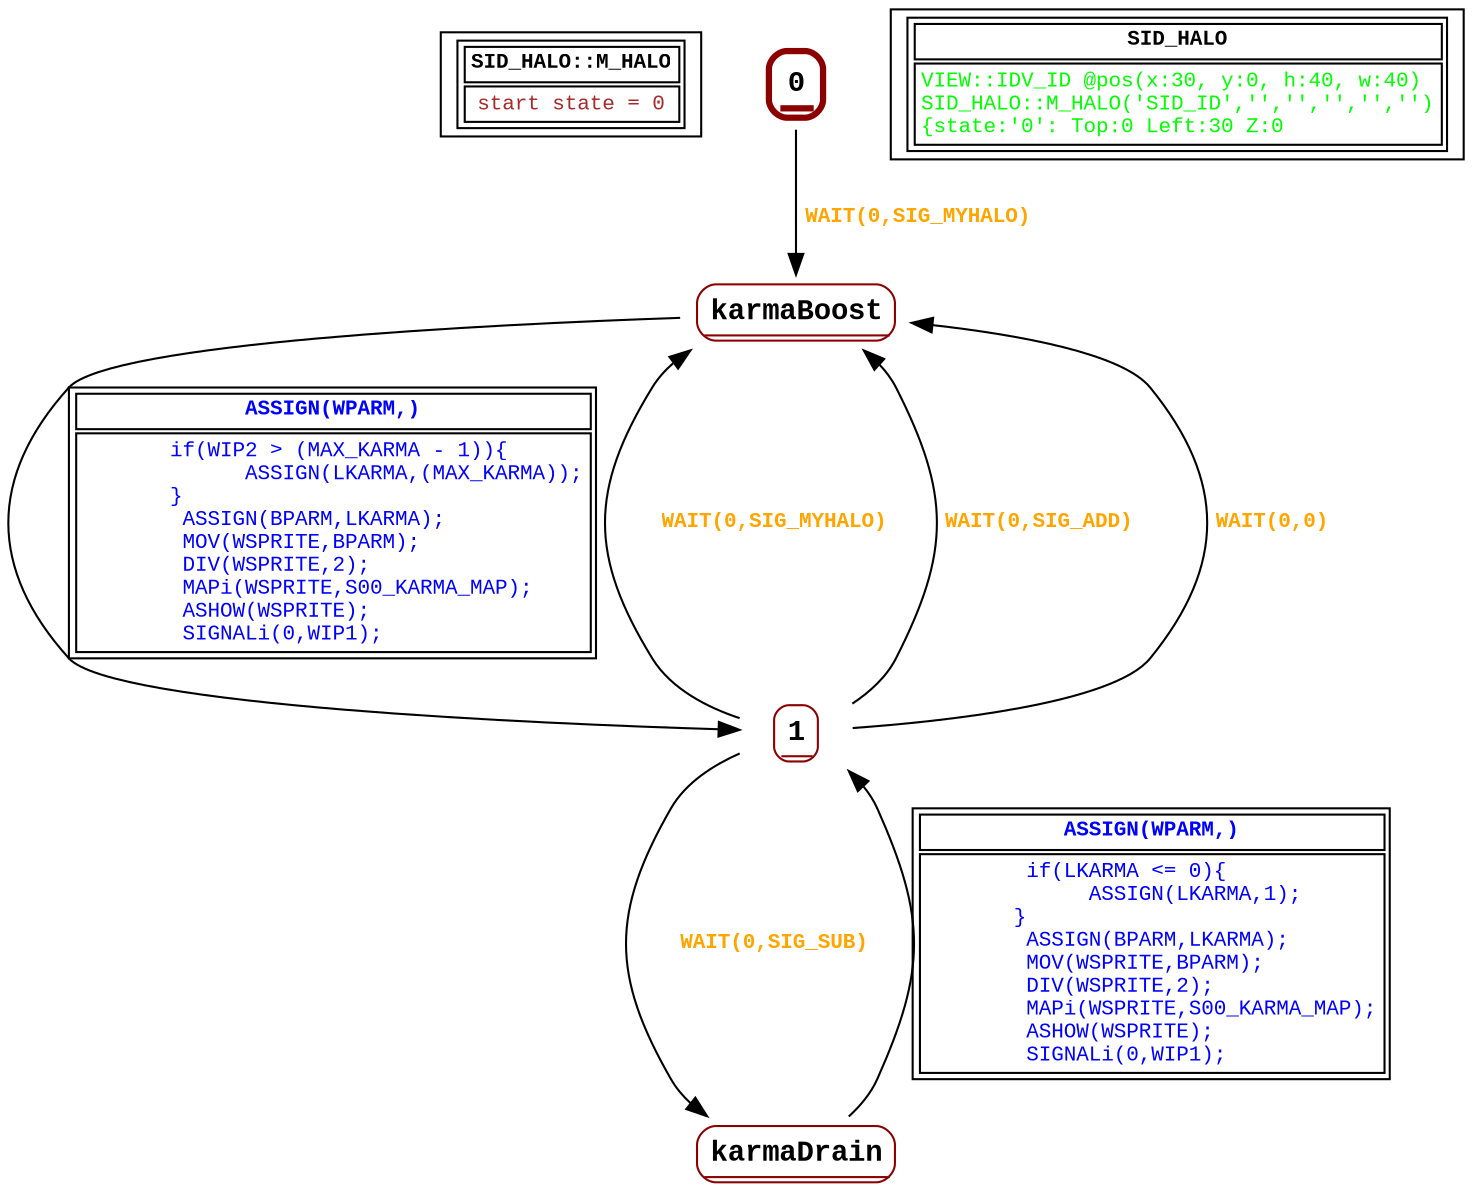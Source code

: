 digraph Automaton {
 fontname="Courier New"
	node [shape=oval, fontname="Courier New"];
	filename[shape = record, fontsize=10, label=< <table border="1"><tr><td><b>SID_HALO::M_HALO<br align="left"/></b></td></tr>
<tr><td><font point-size="10" color ="brown">start state = 0<br align="left"/></font></td></tr></table>>
];
	0[shape = none, fontsize=14, label=< <table border="3" color="darkred" style="rounded"><tr><td sides="b"><b>0<br align="left"/></b></td></tr>
</table>>];
"0" -> "karmaBoost" [fontcolor=orange,fontsize=10,fontname="Courier New", label=< <table border="0"><tr><td><b>WAIT(0,SIG_MYHALO)<br align="left"/></b></td></tr>
</table>>
];
	1[shape = none, fontsize=14, label=< <table border="1" color="darkred" style="rounded"><tr><td sides="b"><b>1<br align="left"/></b></td></tr>
</table>>];
"1" -> "karmaBoost" [fontcolor=orange,fontsize=10,fontname="Courier New", label=< <table border="0"><tr><td><b>WAIT(0,SIG_MYHALO)<br align="left"/></b></td></tr>
</table>>
];
"1" -> "karmaBoost" [fontcolor=orange,fontsize=10,fontname="Courier New", label=< <table border="0"><tr><td><b>WAIT(0,SIG_ADD)<br align="left"/></b></td></tr>
</table>>
];
"1" -> "karmaDrain" [fontcolor=orange,fontsize=10,fontname="Courier New", label=< <table border="0"><tr><td><b>WAIT(0,SIG_SUB)<br align="left"/></b></td></tr>
</table>>
];
"1" -> "karmaBoost" [fontcolor=orange,fontsize=10,fontname="Courier New", label=< <table border="0"><tr><td><b>WAIT(0,0)<br align="left"/></b></td></tr>
</table>>
];
	karmaBoost[shape = none, fontsize=14, label=< <table border="1" color="darkred" style="rounded"><tr><td sides="b"><b>karmaBoost<br align="left"/></b></td></tr>
</table>>];
"karmaBoost" -> "1" [fontcolor=blue,fontsize=10,fontname="Courier New", label=< <table border="1"><tr><td><b>ASSIGN(WPARM,)<br align="left"/></b></td></tr>
<tr><td><font point-size="10" color ="blue">       if(WIP2 &gt; (MAX_KARMA - 1))&#123;<br align="left"/>             ASSIGN(LKARMA,(MAX_KARMA));<br align="left"/>       &#125;<br align="left"/>        ASSIGN(BPARM,LKARMA);<br align="left"/>        MOV(WSPRITE,BPARM);<br align="left"/>        DIV(WSPRITE,2);<br align="left"/>        MAPi(WSPRITE,S00_KARMA_MAP);<br align="left"/>        ASHOW(WSPRITE);<br align="left"/>        SIGNALi(0,WIP1);<br align="left"/></font></td></tr></table>>
];
	karmaDrain[shape = none, fontsize=14, label=< <table border="1" color="darkred" style="rounded"><tr><td sides="b"><b>karmaDrain<br align="left"/></b></td></tr>
</table>>];
"karmaDrain" -> "1" [fontcolor=blue,fontsize=10,fontname="Courier New", label=< <table border="1"><tr><td><b>ASSIGN(WPARM,)<br align="left"/></b></td></tr>
<tr><td><font point-size="10" color ="blue">        if(LKARMA &lt;= 0)&#123;<br align="left"/>             ASSIGN(LKARMA,1);<br align="left"/>       &#125;      <br align="left"/>        ASSIGN(BPARM,LKARMA);<br align="left"/>        MOV(WSPRITE,BPARM);<br align="left"/>        DIV(WSPRITE,2);<br align="left"/>        MAPi(WSPRITE,S00_KARMA_MAP);<br align="left"/>        ASHOW(WSPRITE);<br align="left"/>        SIGNALi(0,WIP1);<br align="left"/></font></td></tr></table>>
];
	status[shape = record, fontsize=10, label=< <table border="1"><tr><td><b>SID_HALO<br align="left"/></b></td></tr>
<tr><td><font point-size="10" color ="green">VIEW::IDV_ID @pos(x:30, y:0, h:40, w:40)<br align="left"/>SID_HALO::M_HALO(&apos;SID_ID&apos;,&apos;&apos;,&apos;&apos;,&apos;&apos;,&apos;&apos;,&apos;&apos;)<br align="left"/>			&#123;state:&apos;0&apos;: Top:0 Left:30 Z:0<br align="left"/></font></td></tr></table>>
];
}
